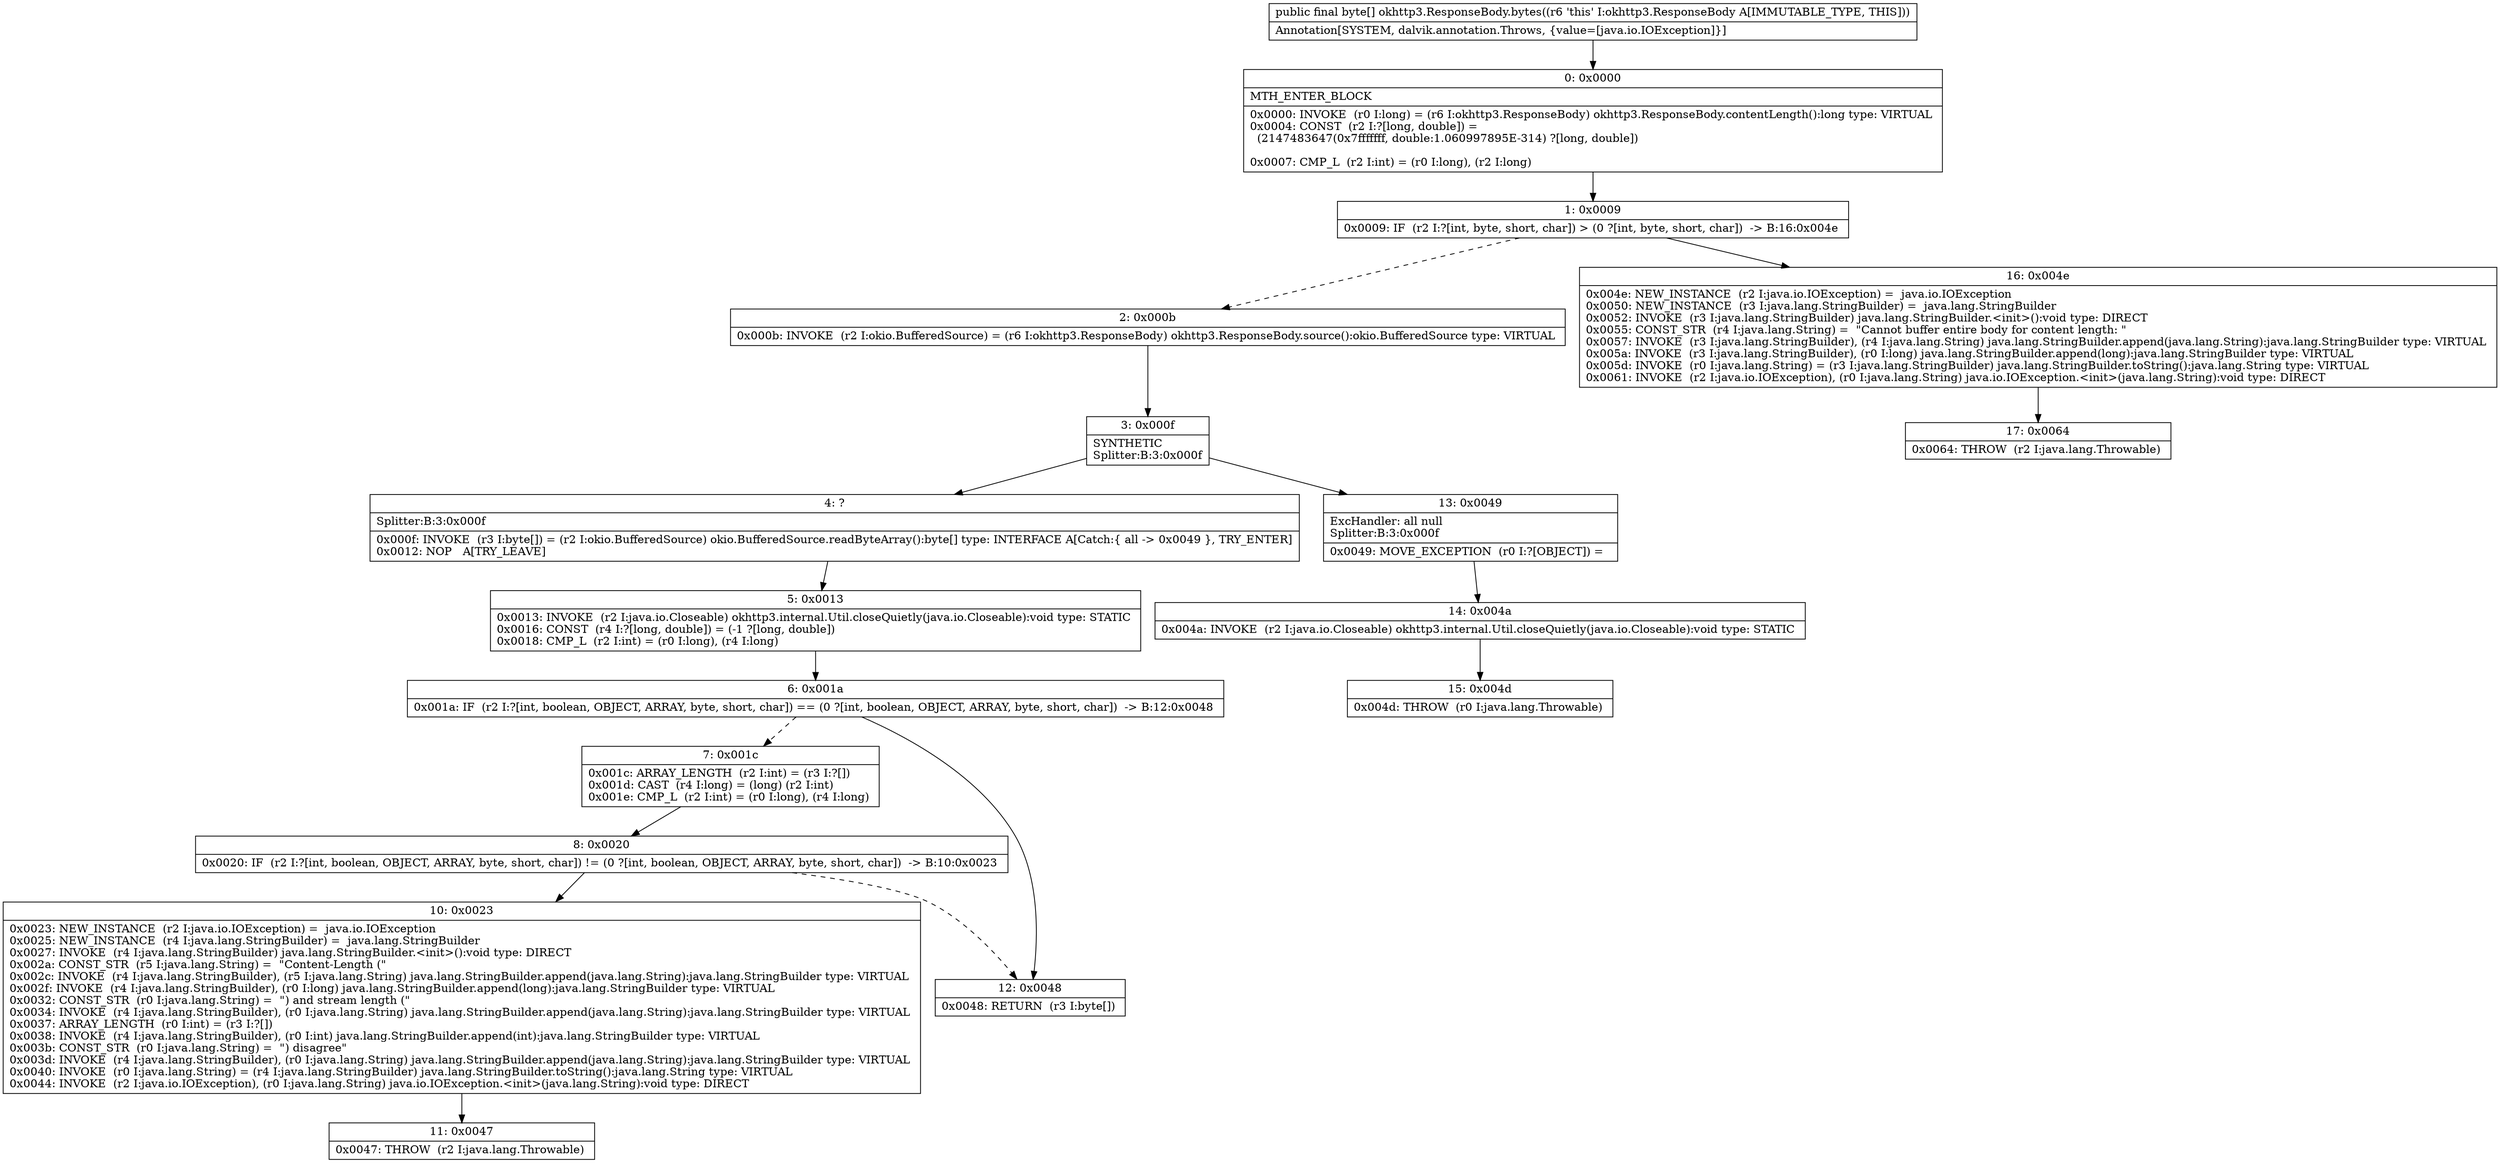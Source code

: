 digraph "CFG forokhttp3.ResponseBody.bytes()[B" {
Node_0 [shape=record,label="{0\:\ 0x0000|MTH_ENTER_BLOCK\l|0x0000: INVOKE  (r0 I:long) = (r6 I:okhttp3.ResponseBody) okhttp3.ResponseBody.contentLength():long type: VIRTUAL \l0x0004: CONST  (r2 I:?[long, double]) = \l  (2147483647(0x7fffffff, double:1.060997895E\-314) ?[long, double])\l \l0x0007: CMP_L  (r2 I:int) = (r0 I:long), (r2 I:long) \l}"];
Node_1 [shape=record,label="{1\:\ 0x0009|0x0009: IF  (r2 I:?[int, byte, short, char]) \> (0 ?[int, byte, short, char])  \-\> B:16:0x004e \l}"];
Node_2 [shape=record,label="{2\:\ 0x000b|0x000b: INVOKE  (r2 I:okio.BufferedSource) = (r6 I:okhttp3.ResponseBody) okhttp3.ResponseBody.source():okio.BufferedSource type: VIRTUAL \l}"];
Node_3 [shape=record,label="{3\:\ 0x000f|SYNTHETIC\lSplitter:B:3:0x000f\l}"];
Node_4 [shape=record,label="{4\:\ ?|Splitter:B:3:0x000f\l|0x000f: INVOKE  (r3 I:byte[]) = (r2 I:okio.BufferedSource) okio.BufferedSource.readByteArray():byte[] type: INTERFACE A[Catch:\{ all \-\> 0x0049 \}, TRY_ENTER]\l0x0012: NOP   A[TRY_LEAVE]\l}"];
Node_5 [shape=record,label="{5\:\ 0x0013|0x0013: INVOKE  (r2 I:java.io.Closeable) okhttp3.internal.Util.closeQuietly(java.io.Closeable):void type: STATIC \l0x0016: CONST  (r4 I:?[long, double]) = (\-1 ?[long, double]) \l0x0018: CMP_L  (r2 I:int) = (r0 I:long), (r4 I:long) \l}"];
Node_6 [shape=record,label="{6\:\ 0x001a|0x001a: IF  (r2 I:?[int, boolean, OBJECT, ARRAY, byte, short, char]) == (0 ?[int, boolean, OBJECT, ARRAY, byte, short, char])  \-\> B:12:0x0048 \l}"];
Node_7 [shape=record,label="{7\:\ 0x001c|0x001c: ARRAY_LENGTH  (r2 I:int) = (r3 I:?[]) \l0x001d: CAST  (r4 I:long) = (long) (r2 I:int) \l0x001e: CMP_L  (r2 I:int) = (r0 I:long), (r4 I:long) \l}"];
Node_8 [shape=record,label="{8\:\ 0x0020|0x0020: IF  (r2 I:?[int, boolean, OBJECT, ARRAY, byte, short, char]) != (0 ?[int, boolean, OBJECT, ARRAY, byte, short, char])  \-\> B:10:0x0023 \l}"];
Node_10 [shape=record,label="{10\:\ 0x0023|0x0023: NEW_INSTANCE  (r2 I:java.io.IOException) =  java.io.IOException \l0x0025: NEW_INSTANCE  (r4 I:java.lang.StringBuilder) =  java.lang.StringBuilder \l0x0027: INVOKE  (r4 I:java.lang.StringBuilder) java.lang.StringBuilder.\<init\>():void type: DIRECT \l0x002a: CONST_STR  (r5 I:java.lang.String) =  \"Content\-Length (\" \l0x002c: INVOKE  (r4 I:java.lang.StringBuilder), (r5 I:java.lang.String) java.lang.StringBuilder.append(java.lang.String):java.lang.StringBuilder type: VIRTUAL \l0x002f: INVOKE  (r4 I:java.lang.StringBuilder), (r0 I:long) java.lang.StringBuilder.append(long):java.lang.StringBuilder type: VIRTUAL \l0x0032: CONST_STR  (r0 I:java.lang.String) =  \") and stream length (\" \l0x0034: INVOKE  (r4 I:java.lang.StringBuilder), (r0 I:java.lang.String) java.lang.StringBuilder.append(java.lang.String):java.lang.StringBuilder type: VIRTUAL \l0x0037: ARRAY_LENGTH  (r0 I:int) = (r3 I:?[]) \l0x0038: INVOKE  (r4 I:java.lang.StringBuilder), (r0 I:int) java.lang.StringBuilder.append(int):java.lang.StringBuilder type: VIRTUAL \l0x003b: CONST_STR  (r0 I:java.lang.String) =  \") disagree\" \l0x003d: INVOKE  (r4 I:java.lang.StringBuilder), (r0 I:java.lang.String) java.lang.StringBuilder.append(java.lang.String):java.lang.StringBuilder type: VIRTUAL \l0x0040: INVOKE  (r0 I:java.lang.String) = (r4 I:java.lang.StringBuilder) java.lang.StringBuilder.toString():java.lang.String type: VIRTUAL \l0x0044: INVOKE  (r2 I:java.io.IOException), (r0 I:java.lang.String) java.io.IOException.\<init\>(java.lang.String):void type: DIRECT \l}"];
Node_11 [shape=record,label="{11\:\ 0x0047|0x0047: THROW  (r2 I:java.lang.Throwable) \l}"];
Node_12 [shape=record,label="{12\:\ 0x0048|0x0048: RETURN  (r3 I:byte[]) \l}"];
Node_13 [shape=record,label="{13\:\ 0x0049|ExcHandler: all null\lSplitter:B:3:0x000f\l|0x0049: MOVE_EXCEPTION  (r0 I:?[OBJECT]) =  \l}"];
Node_14 [shape=record,label="{14\:\ 0x004a|0x004a: INVOKE  (r2 I:java.io.Closeable) okhttp3.internal.Util.closeQuietly(java.io.Closeable):void type: STATIC \l}"];
Node_15 [shape=record,label="{15\:\ 0x004d|0x004d: THROW  (r0 I:java.lang.Throwable) \l}"];
Node_16 [shape=record,label="{16\:\ 0x004e|0x004e: NEW_INSTANCE  (r2 I:java.io.IOException) =  java.io.IOException \l0x0050: NEW_INSTANCE  (r3 I:java.lang.StringBuilder) =  java.lang.StringBuilder \l0x0052: INVOKE  (r3 I:java.lang.StringBuilder) java.lang.StringBuilder.\<init\>():void type: DIRECT \l0x0055: CONST_STR  (r4 I:java.lang.String) =  \"Cannot buffer entire body for content length: \" \l0x0057: INVOKE  (r3 I:java.lang.StringBuilder), (r4 I:java.lang.String) java.lang.StringBuilder.append(java.lang.String):java.lang.StringBuilder type: VIRTUAL \l0x005a: INVOKE  (r3 I:java.lang.StringBuilder), (r0 I:long) java.lang.StringBuilder.append(long):java.lang.StringBuilder type: VIRTUAL \l0x005d: INVOKE  (r0 I:java.lang.String) = (r3 I:java.lang.StringBuilder) java.lang.StringBuilder.toString():java.lang.String type: VIRTUAL \l0x0061: INVOKE  (r2 I:java.io.IOException), (r0 I:java.lang.String) java.io.IOException.\<init\>(java.lang.String):void type: DIRECT \l}"];
Node_17 [shape=record,label="{17\:\ 0x0064|0x0064: THROW  (r2 I:java.lang.Throwable) \l}"];
MethodNode[shape=record,label="{public final byte[] okhttp3.ResponseBody.bytes((r6 'this' I:okhttp3.ResponseBody A[IMMUTABLE_TYPE, THIS]))  | Annotation[SYSTEM, dalvik.annotation.Throws, \{value=[java.io.IOException]\}]\l}"];
MethodNode -> Node_0;
Node_0 -> Node_1;
Node_1 -> Node_2[style=dashed];
Node_1 -> Node_16;
Node_2 -> Node_3;
Node_3 -> Node_4;
Node_3 -> Node_13;
Node_4 -> Node_5;
Node_5 -> Node_6;
Node_6 -> Node_7[style=dashed];
Node_6 -> Node_12;
Node_7 -> Node_8;
Node_8 -> Node_10;
Node_8 -> Node_12[style=dashed];
Node_10 -> Node_11;
Node_13 -> Node_14;
Node_14 -> Node_15;
Node_16 -> Node_17;
}

